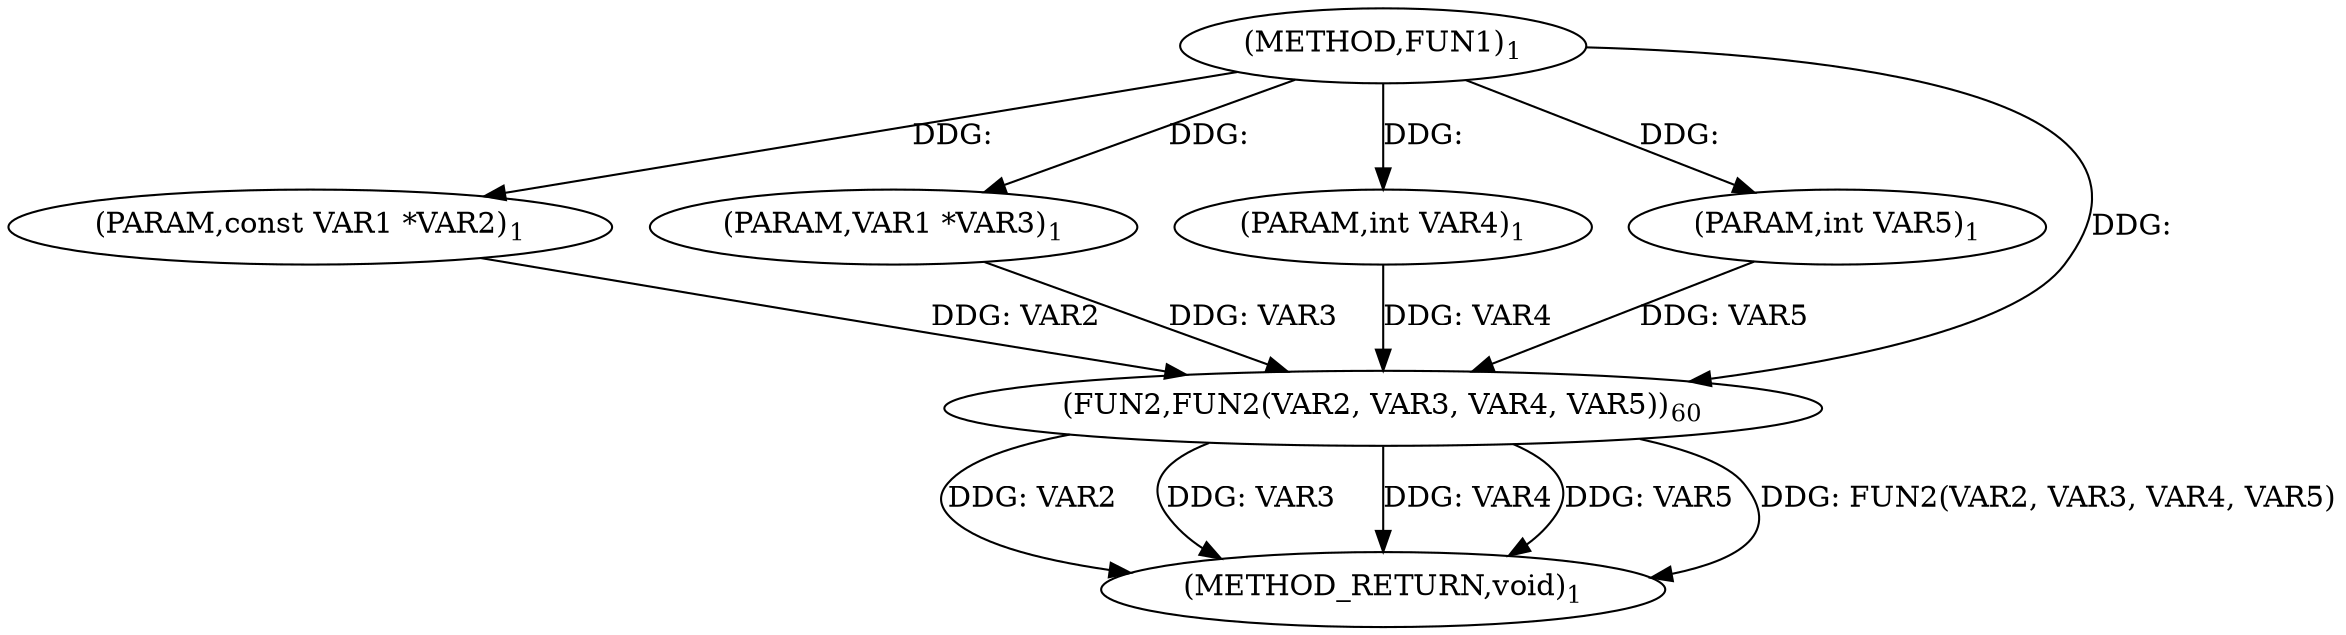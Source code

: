 digraph "FUN1" {  
"8" [label = <(METHOD,FUN1)<SUB>1</SUB>> ]
"19" [label = <(METHOD_RETURN,void)<SUB>1</SUB>> ]
"9" [label = <(PARAM,const VAR1 *VAR2)<SUB>1</SUB>> ]
"10" [label = <(PARAM,VAR1 *VAR3)<SUB>1</SUB>> ]
"11" [label = <(PARAM,int VAR4)<SUB>1</SUB>> ]
"12" [label = <(PARAM,int VAR5)<SUB>1</SUB>> ]
"14" [label = <(FUN2,FUN2(VAR2, VAR3, VAR4, VAR5))<SUB>60</SUB>> ]
  "14" -> "19"  [ label = "DDG: VAR2"] 
  "14" -> "19"  [ label = "DDG: VAR3"] 
  "14" -> "19"  [ label = "DDG: VAR4"] 
  "14" -> "19"  [ label = "DDG: VAR5"] 
  "14" -> "19"  [ label = "DDG: FUN2(VAR2, VAR3, VAR4, VAR5)"] 
  "8" -> "9"  [ label = "DDG: "] 
  "8" -> "10"  [ label = "DDG: "] 
  "8" -> "11"  [ label = "DDG: "] 
  "8" -> "12"  [ label = "DDG: "] 
  "9" -> "14"  [ label = "DDG: VAR2"] 
  "8" -> "14"  [ label = "DDG: "] 
  "10" -> "14"  [ label = "DDG: VAR3"] 
  "11" -> "14"  [ label = "DDG: VAR4"] 
  "12" -> "14"  [ label = "DDG: VAR5"] 
}
